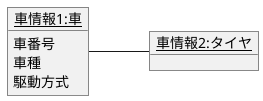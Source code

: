 @startuml kuruma
left to right direction
object "<u>車情報1:車</u>" as  a{
 車番号
 車種
 駆動方式
}
object "<u>車情報2:タイヤ</u>" as b {
}
a -- b
@enduml